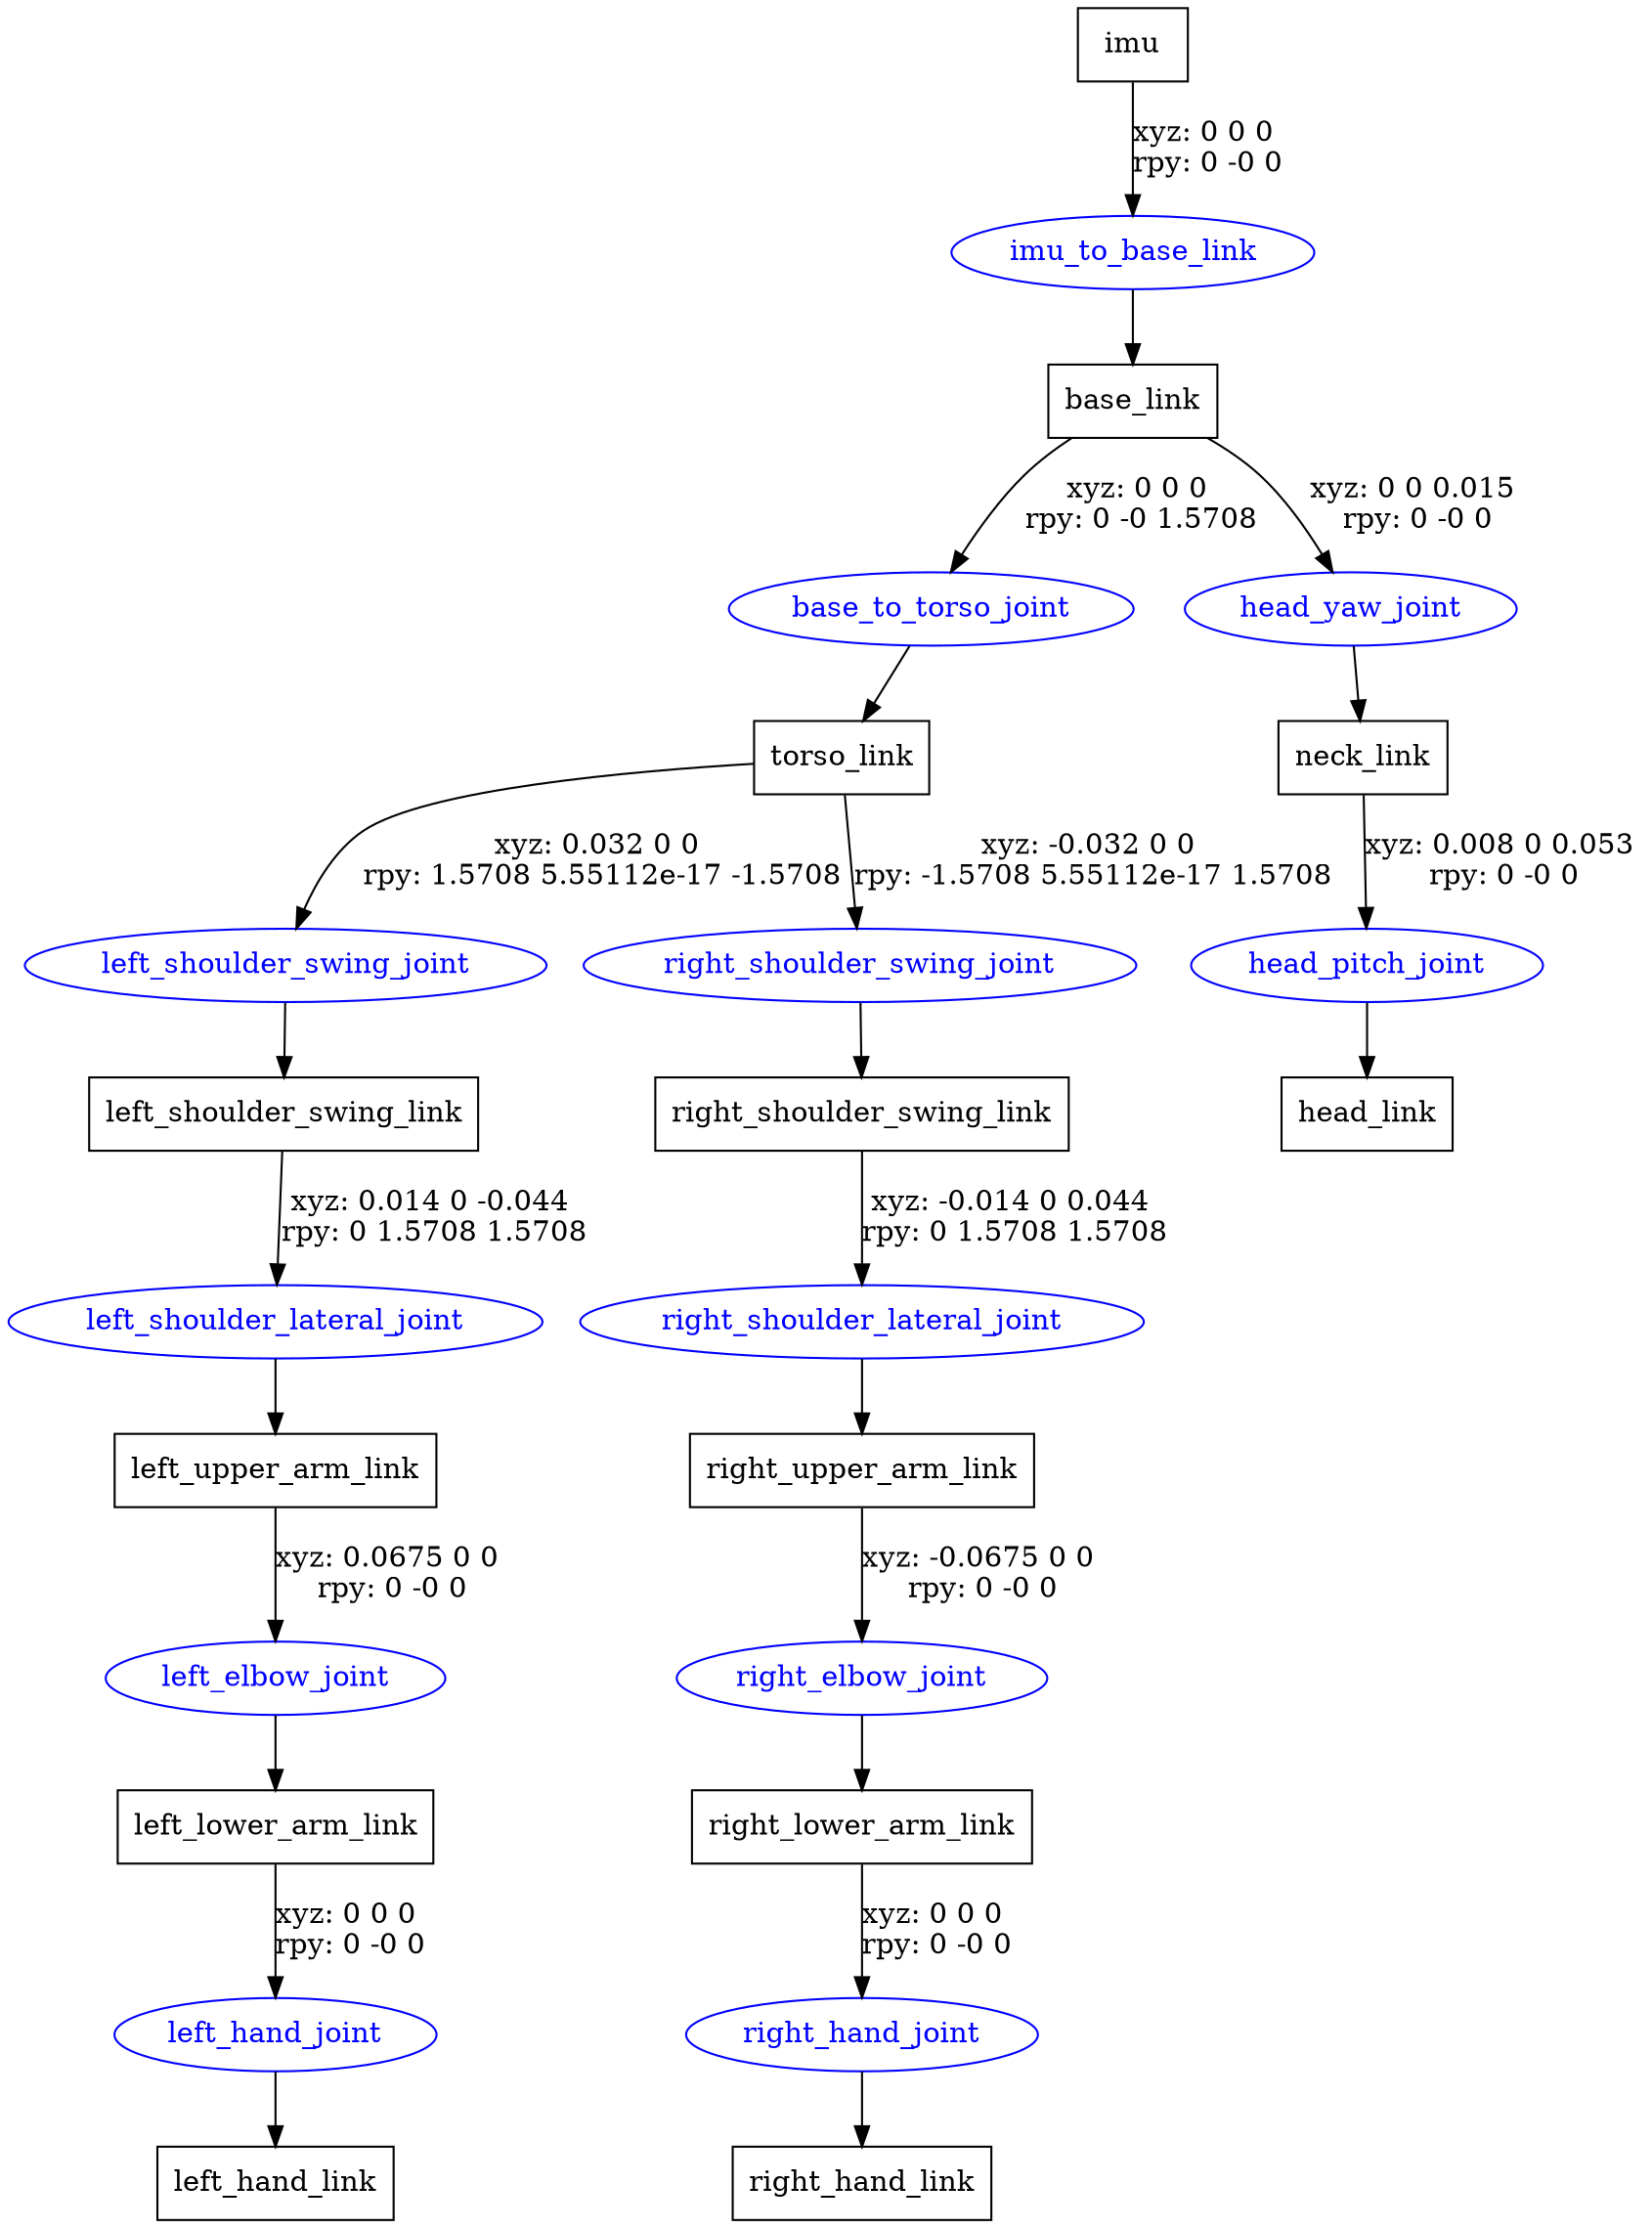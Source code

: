 digraph G {
node [shape=box];
"imu" [label="imu"];
"base_link" [label="base_link"];
"torso_link" [label="torso_link"];
"left_shoulder_swing_link" [label="left_shoulder_swing_link"];
"left_upper_arm_link" [label="left_upper_arm_link"];
"left_lower_arm_link" [label="left_lower_arm_link"];
"left_hand_link" [label="left_hand_link"];
"right_shoulder_swing_link" [label="right_shoulder_swing_link"];
"right_upper_arm_link" [label="right_upper_arm_link"];
"right_lower_arm_link" [label="right_lower_arm_link"];
"right_hand_link" [label="right_hand_link"];
"neck_link" [label="neck_link"];
"head_link" [label="head_link"];
node [shape=ellipse, color=blue, fontcolor=blue];
"imu" -> "imu_to_base_link" [label="xyz: 0 0 0 \nrpy: 0 -0 0"]
"imu_to_base_link" -> "base_link"
"base_link" -> "base_to_torso_joint" [label="xyz: 0 0 0 \nrpy: 0 -0 1.5708"]
"base_to_torso_joint" -> "torso_link"
"torso_link" -> "left_shoulder_swing_joint" [label="xyz: 0.032 0 0 \nrpy: 1.5708 5.55112e-17 -1.5708"]
"left_shoulder_swing_joint" -> "left_shoulder_swing_link"
"left_shoulder_swing_link" -> "left_shoulder_lateral_joint" [label="xyz: 0.014 0 -0.044 \nrpy: 0 1.5708 1.5708"]
"left_shoulder_lateral_joint" -> "left_upper_arm_link"
"left_upper_arm_link" -> "left_elbow_joint" [label="xyz: 0.0675 0 0 \nrpy: 0 -0 0"]
"left_elbow_joint" -> "left_lower_arm_link"
"left_lower_arm_link" -> "left_hand_joint" [label="xyz: 0 0 0 \nrpy: 0 -0 0"]
"left_hand_joint" -> "left_hand_link"
"torso_link" -> "right_shoulder_swing_joint" [label="xyz: -0.032 0 0 \nrpy: -1.5708 5.55112e-17 1.5708"]
"right_shoulder_swing_joint" -> "right_shoulder_swing_link"
"right_shoulder_swing_link" -> "right_shoulder_lateral_joint" [label="xyz: -0.014 0 0.044 \nrpy: 0 1.5708 1.5708"]
"right_shoulder_lateral_joint" -> "right_upper_arm_link"
"right_upper_arm_link" -> "right_elbow_joint" [label="xyz: -0.0675 0 0 \nrpy: 0 -0 0"]
"right_elbow_joint" -> "right_lower_arm_link"
"right_lower_arm_link" -> "right_hand_joint" [label="xyz: 0 0 0 \nrpy: 0 -0 0"]
"right_hand_joint" -> "right_hand_link"
"base_link" -> "head_yaw_joint" [label="xyz: 0 0 0.015 \nrpy: 0 -0 0"]
"head_yaw_joint" -> "neck_link"
"neck_link" -> "head_pitch_joint" [label="xyz: 0.008 0 0.053 \nrpy: 0 -0 0"]
"head_pitch_joint" -> "head_link"
}
